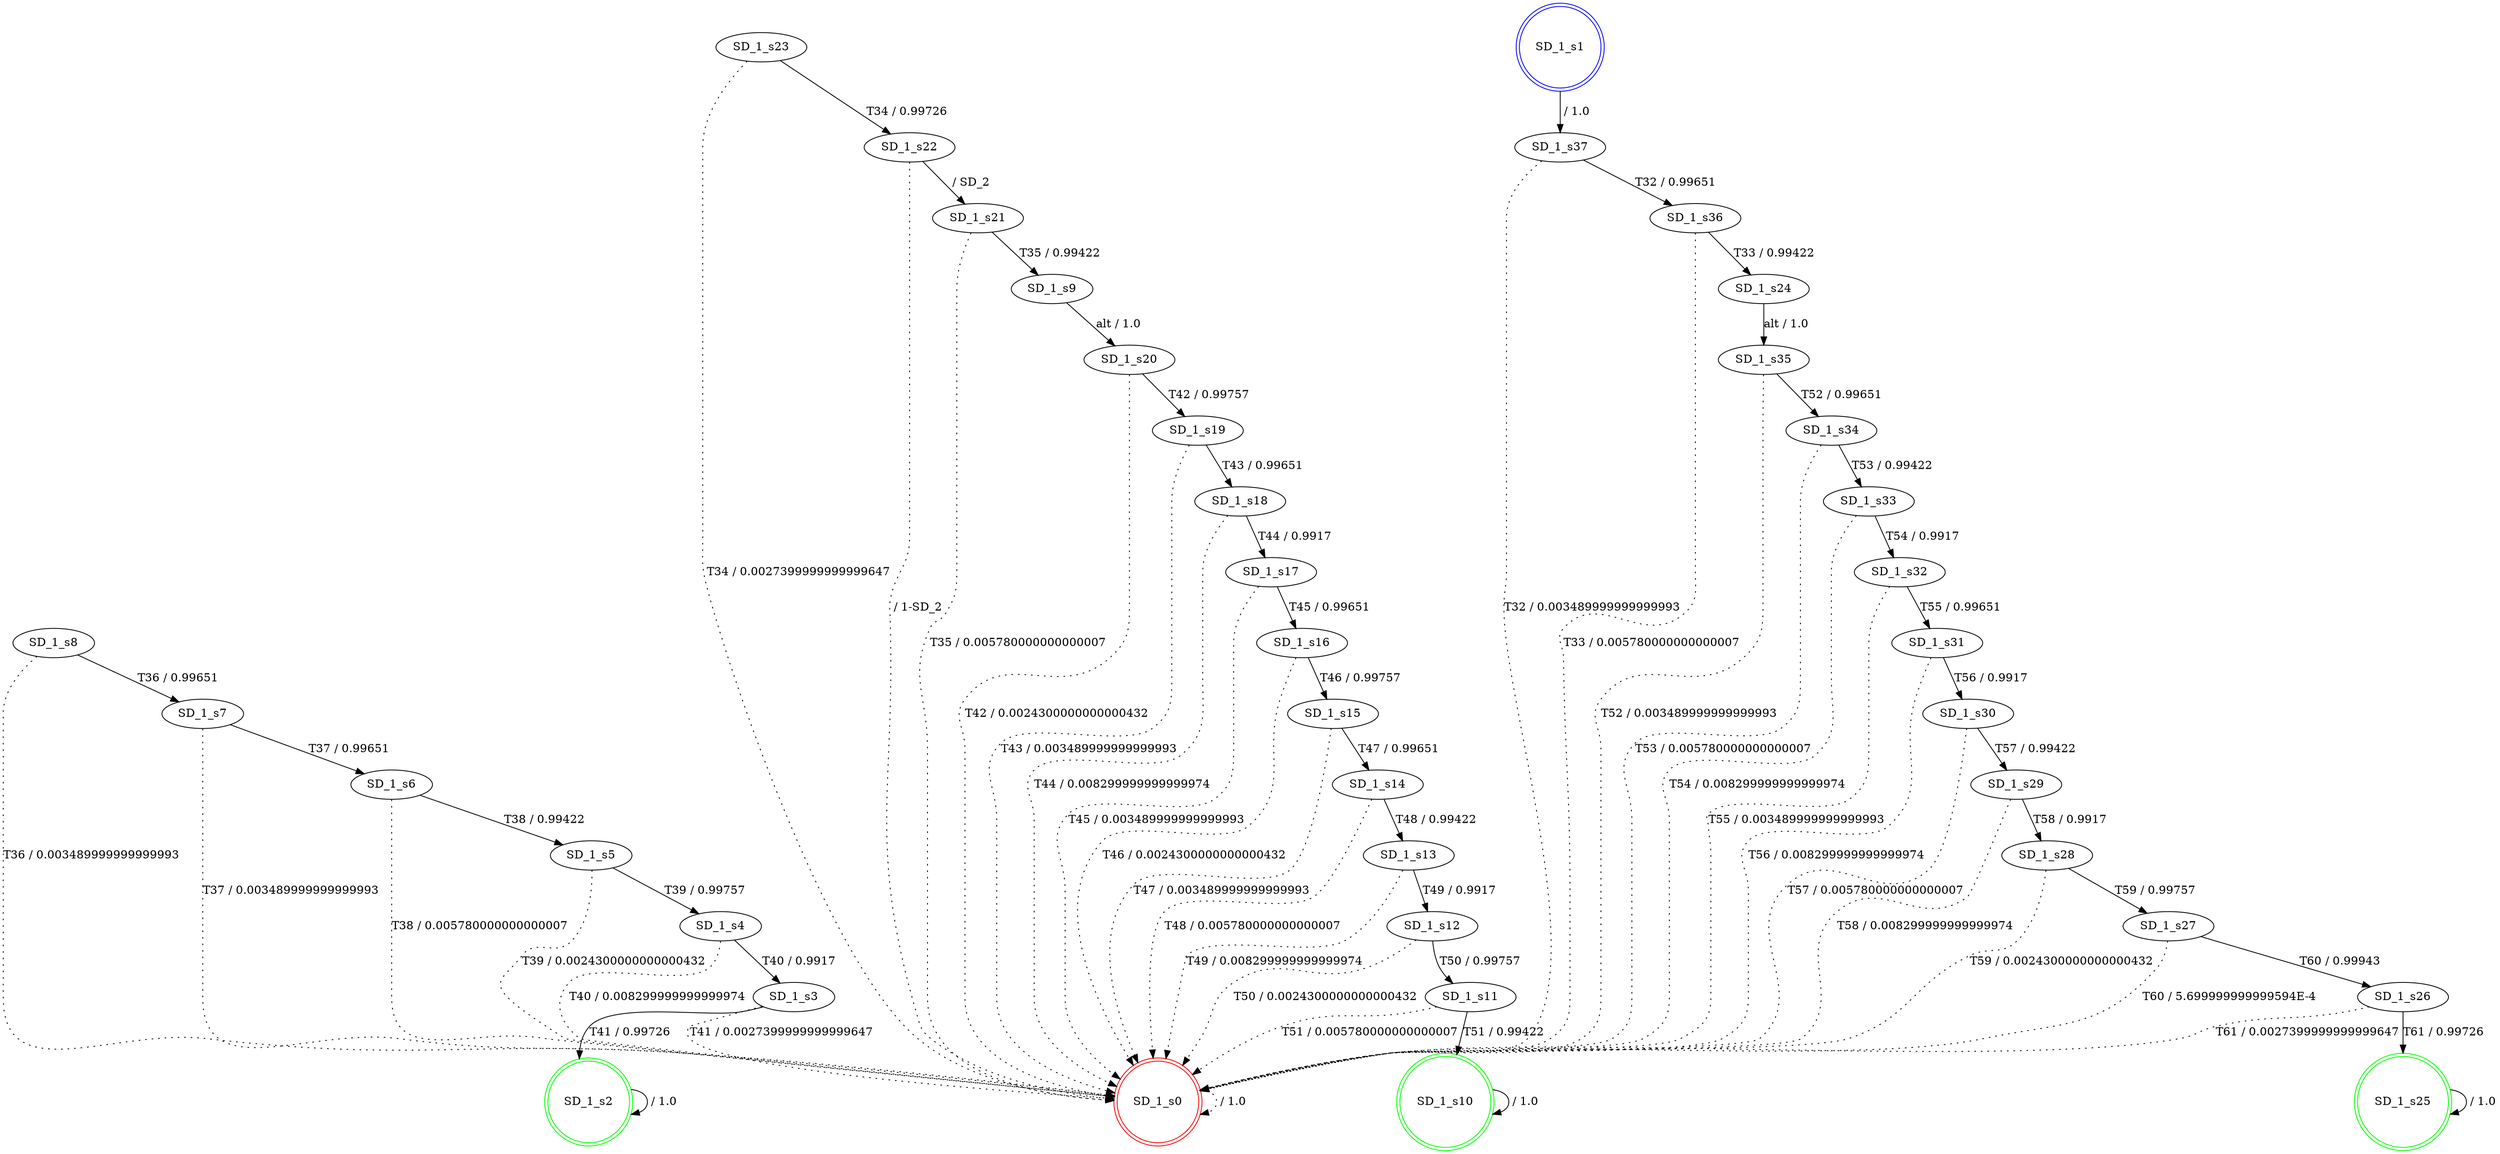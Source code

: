 digraph graphname {
SD_1_s0 [label="SD_1_s0",color=red,shape=doublecircle ];
SD_1_s1 [label="SD_1_s1",color=blue,shape=doublecircle ];
SD_1_s2 [label="SD_1_s2",color=green,shape=doublecircle ];
SD_1_s3 [label="SD_1_s3" ];
SD_1_s4 [label="SD_1_s4" ];
SD_1_s5 [label="SD_1_s5" ];
SD_1_s6 [label="SD_1_s6" ];
SD_1_s7 [label="SD_1_s7" ];
SD_1_s8 [label="SD_1_s8" ];
SD_1_s9 [label="SD_1_s9" ];
SD_1_s10 [label="SD_1_s10",color=green,shape=doublecircle ];
SD_1_s11 [label="SD_1_s11" ];
SD_1_s12 [label="SD_1_s12" ];
SD_1_s13 [label="SD_1_s13" ];
SD_1_s14 [label="SD_1_s14" ];
SD_1_s15 [label="SD_1_s15" ];
SD_1_s16 [label="SD_1_s16" ];
SD_1_s17 [label="SD_1_s17" ];
SD_1_s18 [label="SD_1_s18" ];
SD_1_s19 [label="SD_1_s19" ];
SD_1_s20 [label="SD_1_s20" ];
SD_1_s21 [label="SD_1_s21" ];
SD_1_s22 [label="SD_1_s22" ];
SD_1_s23 [label="SD_1_s23" ];
SD_1_s24 [label="SD_1_s24" ];
SD_1_s25 [label="SD_1_s25",color=green,shape=doublecircle ];
SD_1_s26 [label="SD_1_s26" ];
SD_1_s27 [label="SD_1_s27" ];
SD_1_s28 [label="SD_1_s28" ];
SD_1_s29 [label="SD_1_s29" ];
SD_1_s30 [label="SD_1_s30" ];
SD_1_s31 [label="SD_1_s31" ];
SD_1_s32 [label="SD_1_s32" ];
SD_1_s33 [label="SD_1_s33" ];
SD_1_s34 [label="SD_1_s34" ];
SD_1_s35 [label="SD_1_s35" ];
SD_1_s36 [label="SD_1_s36" ];
SD_1_s37 [label="SD_1_s37" ];
SD_1_s0 -> SD_1_s0 [label=" / 1.0", style=dotted];
SD_1_s1 -> SD_1_s37 [label=" / 1.0"];
SD_1_s2 -> SD_1_s2 [label=" / 1.0"];
SD_1_s3 -> SD_1_s2 [label="T41 / 0.99726"];
SD_1_s3 -> SD_1_s0 [label="T41 / 0.0027399999999999647", style=dotted];
SD_1_s4 -> SD_1_s3 [label="T40 / 0.9917"];
SD_1_s4 -> SD_1_s0 [label="T40 / 0.008299999999999974", style=dotted];
SD_1_s5 -> SD_1_s4 [label="T39 / 0.99757"];
SD_1_s5 -> SD_1_s0 [label="T39 / 0.0024300000000000432", style=dotted];
SD_1_s6 -> SD_1_s5 [label="T38 / 0.99422"];
SD_1_s6 -> SD_1_s0 [label="T38 / 0.005780000000000007", style=dotted];
SD_1_s7 -> SD_1_s6 [label="T37 / 0.99651"];
SD_1_s7 -> SD_1_s0 [label="T37 / 0.003489999999999993", style=dotted];
SD_1_s8 -> SD_1_s7 [label="T36 / 0.99651"];
SD_1_s8 -> SD_1_s0 [label="T36 / 0.003489999999999993", style=dotted];
SD_1_s9 -> SD_1_s20 [label="alt / 1.0"];
SD_1_s10 -> SD_1_s10 [label=" / 1.0"];
SD_1_s11 -> SD_1_s10 [label="T51 / 0.99422"];
SD_1_s11 -> SD_1_s0 [label="T51 / 0.005780000000000007", style=dotted];
SD_1_s12 -> SD_1_s11 [label="T50 / 0.99757"];
SD_1_s12 -> SD_1_s0 [label="T50 / 0.0024300000000000432", style=dotted];
SD_1_s13 -> SD_1_s12 [label="T49 / 0.9917"];
SD_1_s13 -> SD_1_s0 [label="T49 / 0.008299999999999974", style=dotted];
SD_1_s14 -> SD_1_s13 [label="T48 / 0.99422"];
SD_1_s14 -> SD_1_s0 [label="T48 / 0.005780000000000007", style=dotted];
SD_1_s15 -> SD_1_s14 [label="T47 / 0.99651"];
SD_1_s15 -> SD_1_s0 [label="T47 / 0.003489999999999993", style=dotted];
SD_1_s16 -> SD_1_s15 [label="T46 / 0.99757"];
SD_1_s16 -> SD_1_s0 [label="T46 / 0.0024300000000000432", style=dotted];
SD_1_s17 -> SD_1_s16 [label="T45 / 0.99651"];
SD_1_s17 -> SD_1_s0 [label="T45 / 0.003489999999999993", style=dotted];
SD_1_s18 -> SD_1_s17 [label="T44 / 0.9917"];
SD_1_s18 -> SD_1_s0 [label="T44 / 0.008299999999999974", style=dotted];
SD_1_s19 -> SD_1_s18 [label="T43 / 0.99651"];
SD_1_s19 -> SD_1_s0 [label="T43 / 0.003489999999999993", style=dotted];
SD_1_s20 -> SD_1_s19 [label="T42 / 0.99757"];
SD_1_s20 -> SD_1_s0 [label="T42 / 0.0024300000000000432", style=dotted];
SD_1_s21 -> SD_1_s9 [label="T35 / 0.99422"];
SD_1_s21 -> SD_1_s0 [label="T35 / 0.005780000000000007", style=dotted];
SD_1_s22 -> SD_1_s21 [label=" / SD_2"];
SD_1_s22 -> SD_1_s0 [label=" / 1-SD_2", style=dotted];
SD_1_s23 -> SD_1_s22 [label="T34 / 0.99726"];
SD_1_s23 -> SD_1_s0 [label="T34 / 0.0027399999999999647", style=dotted];
SD_1_s24 -> SD_1_s35 [label="alt / 1.0"];
SD_1_s25 -> SD_1_s25 [label=" / 1.0"];
SD_1_s26 -> SD_1_s25 [label="T61 / 0.99726"];
SD_1_s26 -> SD_1_s0 [label="T61 / 0.0027399999999999647", style=dotted];
SD_1_s27 -> SD_1_s26 [label="T60 / 0.99943"];
SD_1_s27 -> SD_1_s0 [label="T60 / 5.699999999999594E-4", style=dotted];
SD_1_s28 -> SD_1_s27 [label="T59 / 0.99757"];
SD_1_s28 -> SD_1_s0 [label="T59 / 0.0024300000000000432", style=dotted];
SD_1_s29 -> SD_1_s28 [label="T58 / 0.9917"];
SD_1_s29 -> SD_1_s0 [label="T58 / 0.008299999999999974", style=dotted];
SD_1_s30 -> SD_1_s29 [label="T57 / 0.99422"];
SD_1_s30 -> SD_1_s0 [label="T57 / 0.005780000000000007", style=dotted];
SD_1_s31 -> SD_1_s30 [label="T56 / 0.9917"];
SD_1_s31 -> SD_1_s0 [label="T56 / 0.008299999999999974", style=dotted];
SD_1_s32 -> SD_1_s31 [label="T55 / 0.99651"];
SD_1_s32 -> SD_1_s0 [label="T55 / 0.003489999999999993", style=dotted];
SD_1_s33 -> SD_1_s32 [label="T54 / 0.9917"];
SD_1_s33 -> SD_1_s0 [label="T54 / 0.008299999999999974", style=dotted];
SD_1_s34 -> SD_1_s33 [label="T53 / 0.99422"];
SD_1_s34 -> SD_1_s0 [label="T53 / 0.005780000000000007", style=dotted];
SD_1_s35 -> SD_1_s34 [label="T52 / 0.99651"];
SD_1_s35 -> SD_1_s0 [label="T52 / 0.003489999999999993", style=dotted];
SD_1_s36 -> SD_1_s24 [label="T33 / 0.99422"];
SD_1_s36 -> SD_1_s0 [label="T33 / 0.005780000000000007", style=dotted];
SD_1_s37 -> SD_1_s36 [label="T32 / 0.99651"];
SD_1_s37 -> SD_1_s0 [label="T32 / 0.003489999999999993", style=dotted];
}